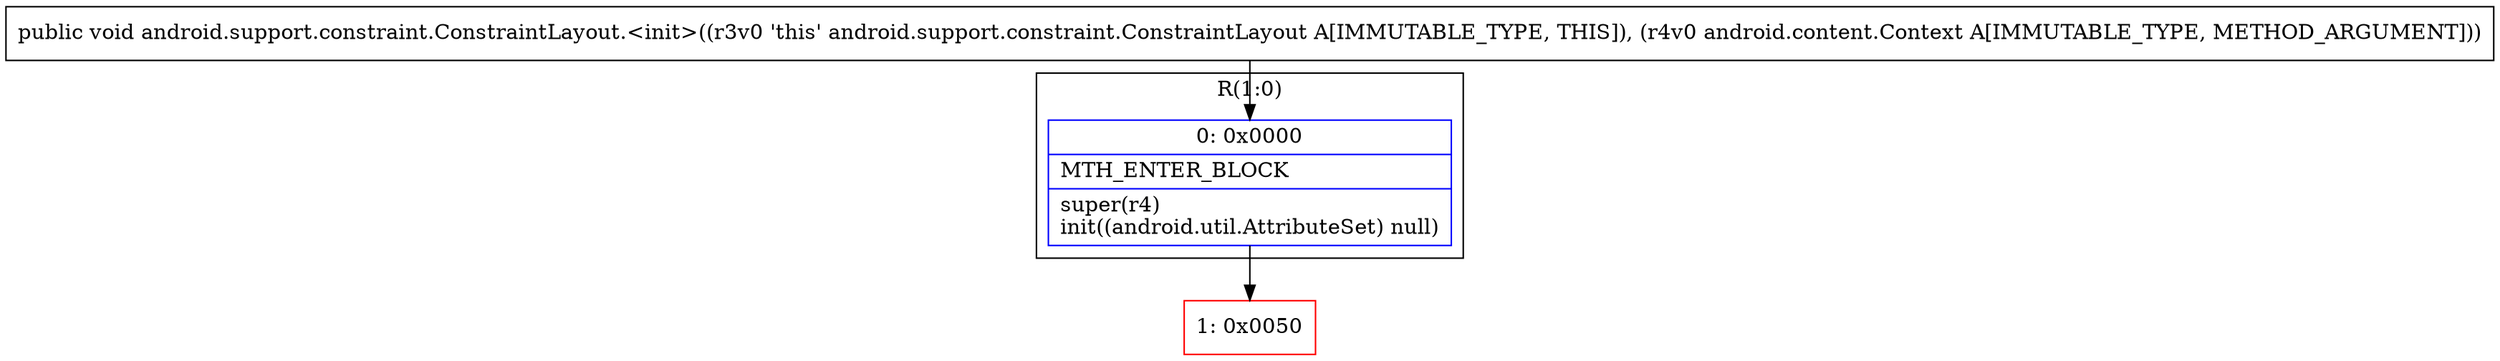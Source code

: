 digraph "CFG forandroid.support.constraint.ConstraintLayout.\<init\>(Landroid\/content\/Context;)V" {
subgraph cluster_Region_1747132959 {
label = "R(1:0)";
node [shape=record,color=blue];
Node_0 [shape=record,label="{0\:\ 0x0000|MTH_ENTER_BLOCK\l|super(r4)\linit((android.util.AttributeSet) null)\l}"];
}
Node_1 [shape=record,color=red,label="{1\:\ 0x0050}"];
MethodNode[shape=record,label="{public void android.support.constraint.ConstraintLayout.\<init\>((r3v0 'this' android.support.constraint.ConstraintLayout A[IMMUTABLE_TYPE, THIS]), (r4v0 android.content.Context A[IMMUTABLE_TYPE, METHOD_ARGUMENT])) }"];
MethodNode -> Node_0;
Node_0 -> Node_1;
}

